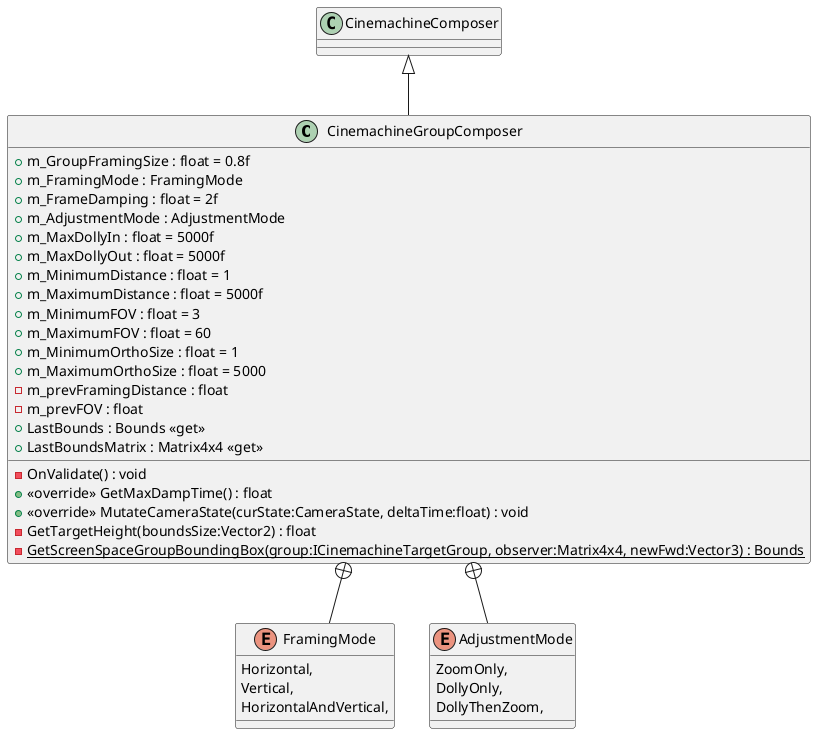 @startuml
class CinemachineGroupComposer {
    + m_GroupFramingSize : float = 0.8f
    + m_FramingMode : FramingMode
    + m_FrameDamping : float = 2f
    + m_AdjustmentMode : AdjustmentMode
    + m_MaxDollyIn : float = 5000f
    + m_MaxDollyOut : float = 5000f
    + m_MinimumDistance : float = 1
    + m_MaximumDistance : float = 5000f
    + m_MinimumFOV : float = 3
    + m_MaximumFOV : float = 60
    + m_MinimumOrthoSize : float = 1
    + m_MaximumOrthoSize : float = 5000
    - OnValidate() : void
    - m_prevFramingDistance : float
    - m_prevFOV : float
    + LastBounds : Bounds <<get>>
    + LastBoundsMatrix : Matrix4x4 <<get>>
    + <<override>> GetMaxDampTime() : float
    + <<override>> MutateCameraState(curState:CameraState, deltaTime:float) : void
    - GetTargetHeight(boundsSize:Vector2) : float
    {static} - GetScreenSpaceGroupBoundingBox(group:ICinemachineTargetGroup, observer:Matrix4x4, newFwd:Vector3) : Bounds
}
enum FramingMode {
    Horizontal,
    Vertical,
    HorizontalAndVertical,
}
enum AdjustmentMode {
    ZoomOnly,
    DollyOnly,
    DollyThenZoom,
}
CinemachineComposer <|-- CinemachineGroupComposer
CinemachineGroupComposer +-- FramingMode
CinemachineGroupComposer +-- AdjustmentMode
@enduml
